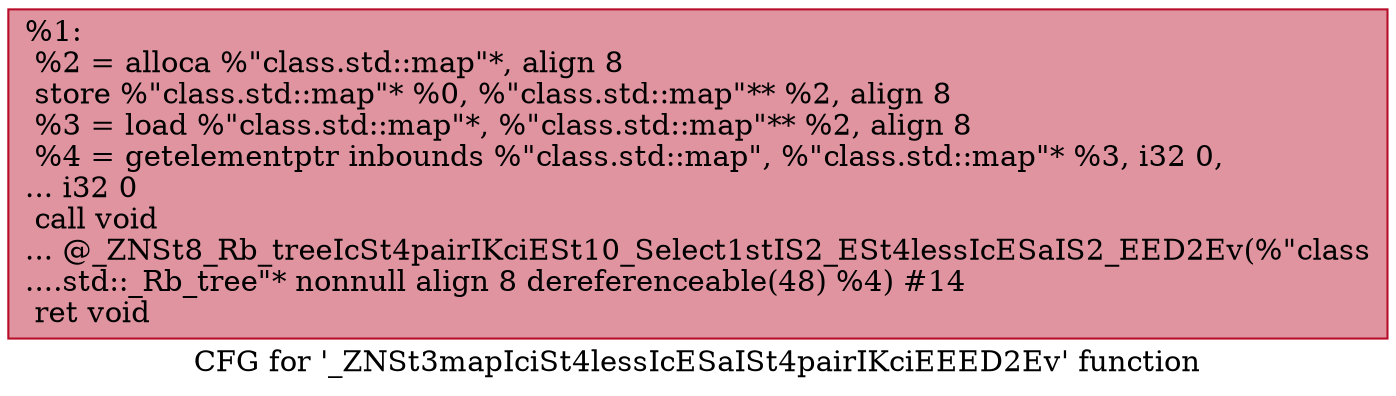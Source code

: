 digraph "CFG for '_ZNSt3mapIciSt4lessIcESaISt4pairIKciEEED2Ev' function" {
	label="CFG for '_ZNSt3mapIciSt4lessIcESaISt4pairIKciEEED2Ev' function";

	Node0x557bfd4f5f90 [shape=record,color="#b70d28ff", style=filled, fillcolor="#b70d2870",label="{%1:\l  %2 = alloca %\"class.std::map\"*, align 8\l  store %\"class.std::map\"* %0, %\"class.std::map\"** %2, align 8\l  %3 = load %\"class.std::map\"*, %\"class.std::map\"** %2, align 8\l  %4 = getelementptr inbounds %\"class.std::map\", %\"class.std::map\"* %3, i32 0,\l... i32 0\l  call void\l... @_ZNSt8_Rb_treeIcSt4pairIKciESt10_Select1stIS2_ESt4lessIcESaIS2_EED2Ev(%\"class\l....std::_Rb_tree\"* nonnull align 8 dereferenceable(48) %4) #14\l  ret void\l}"];
}
